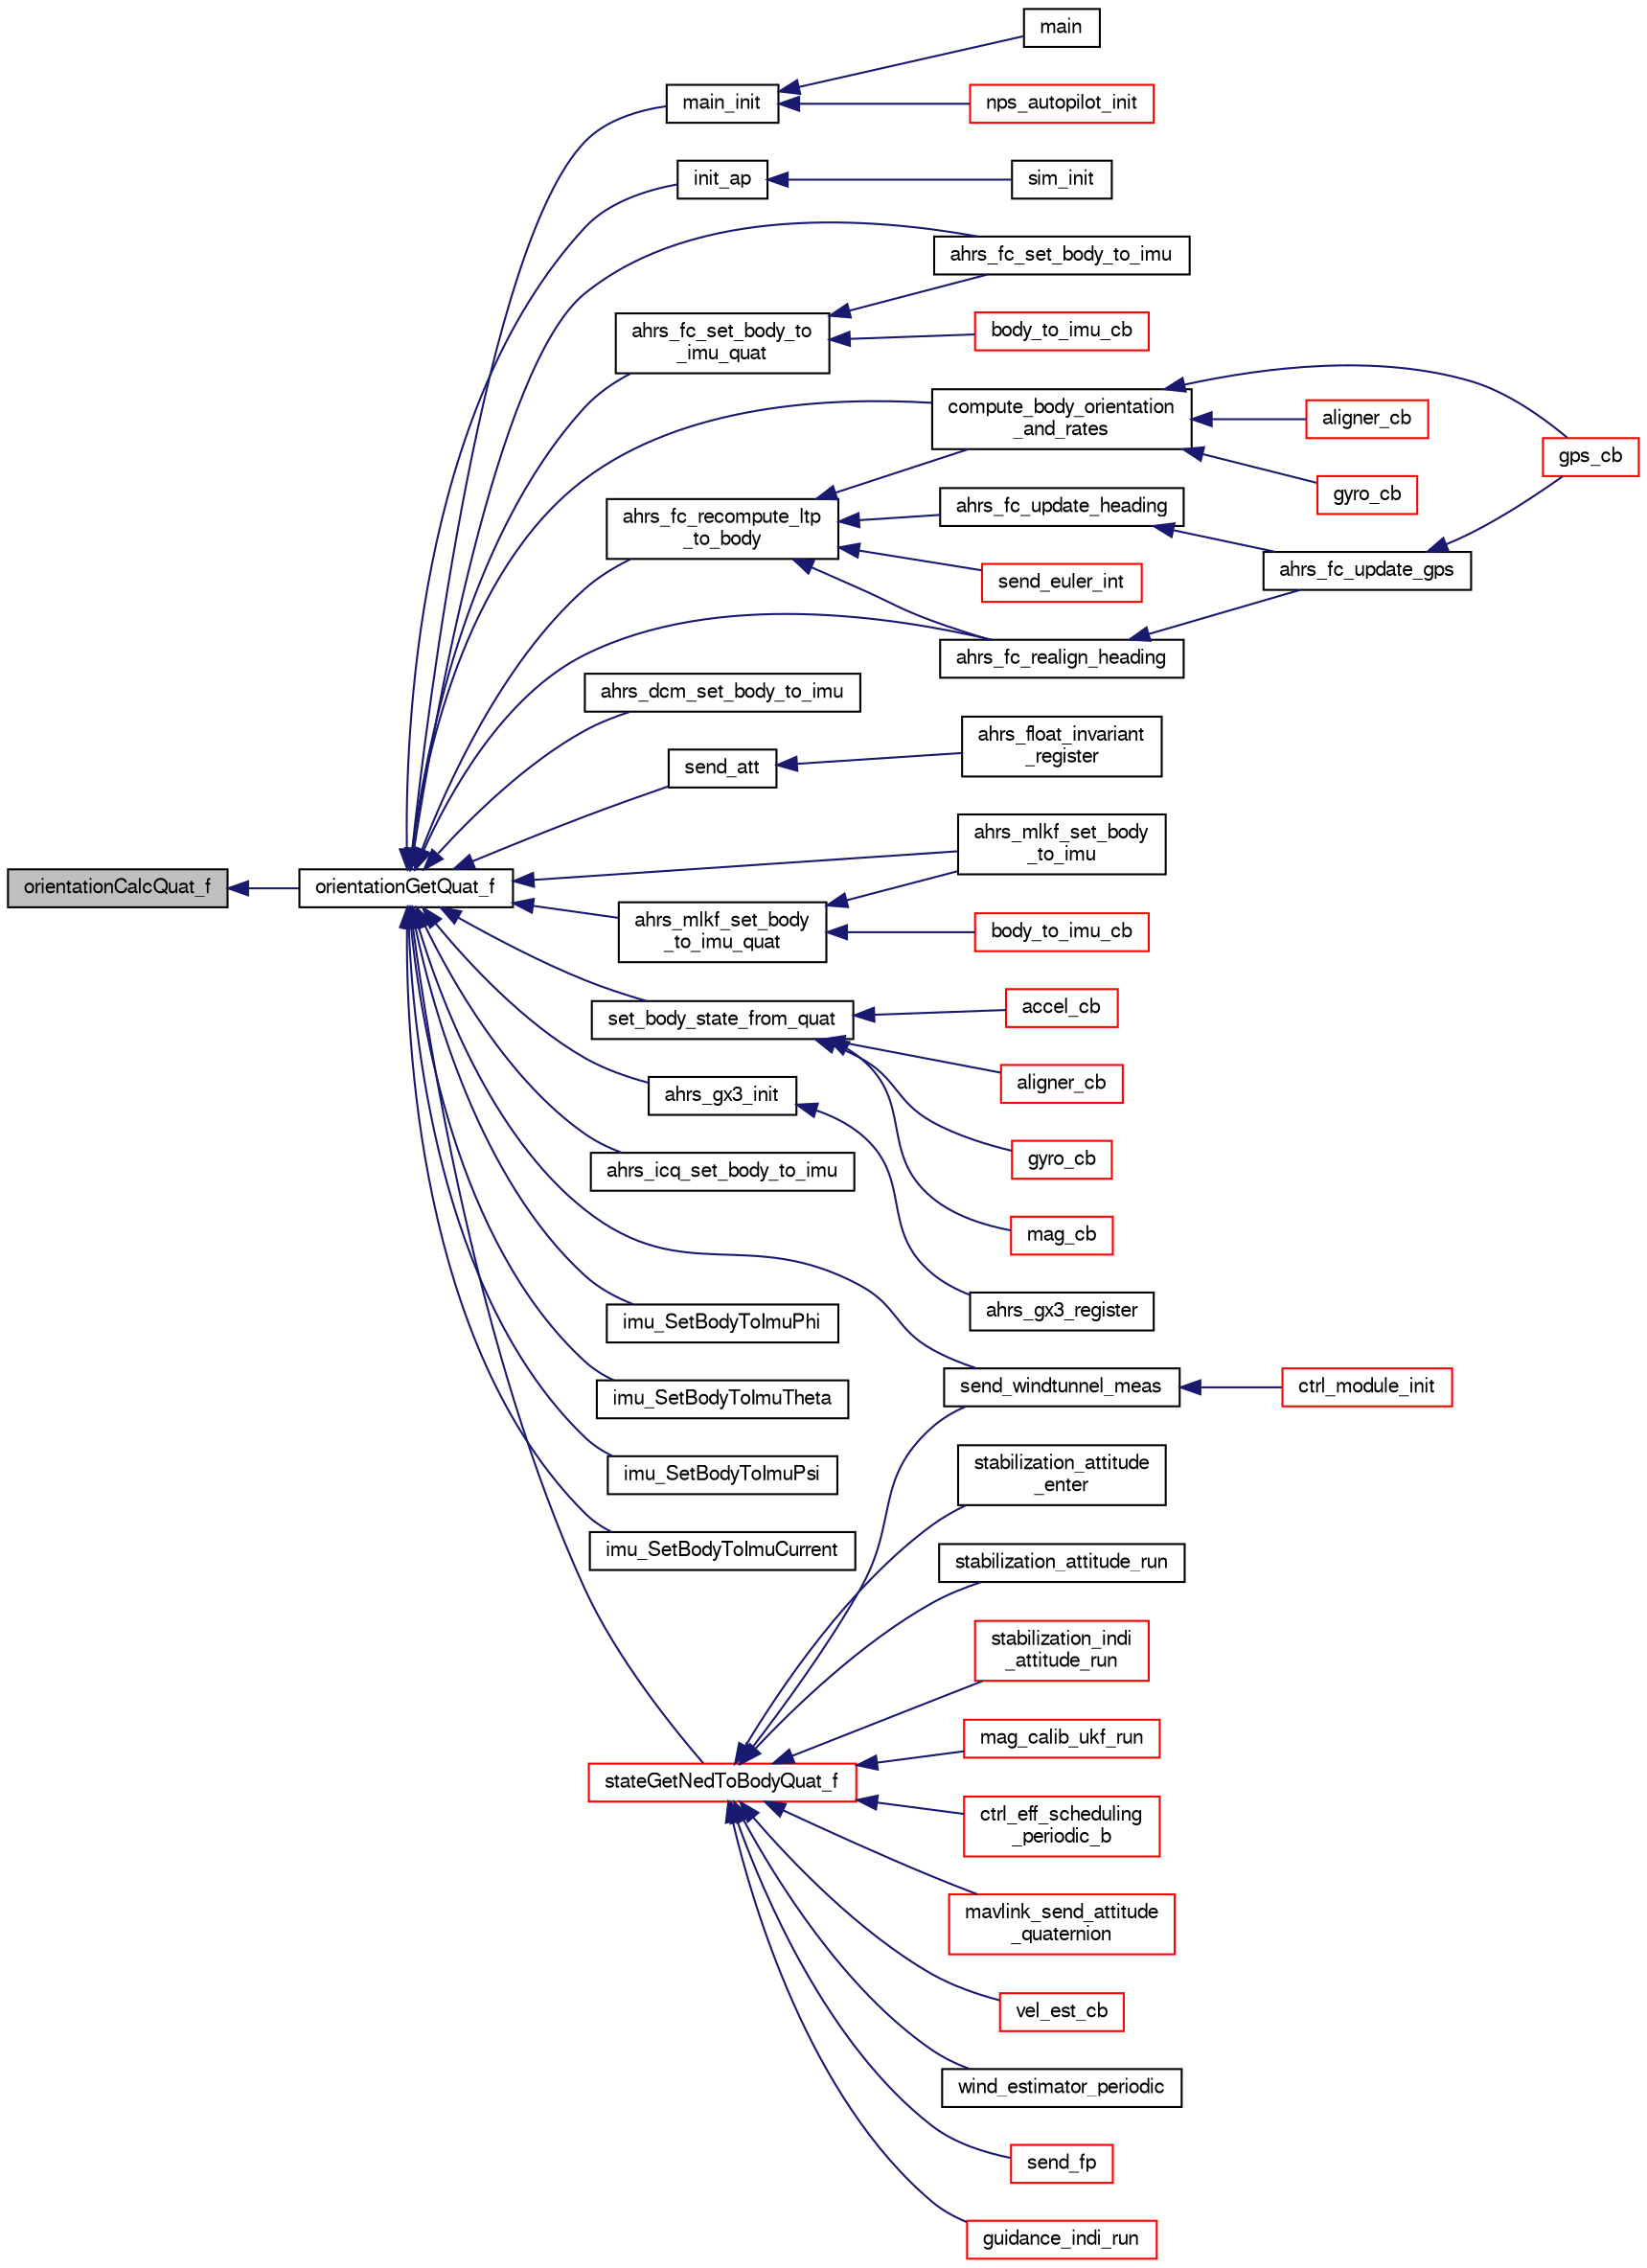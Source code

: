 digraph "orientationCalcQuat_f"
{
  edge [fontname="FreeSans",fontsize="10",labelfontname="FreeSans",labelfontsize="10"];
  node [fontname="FreeSans",fontsize="10",shape=record];
  rankdir="LR";
  Node1 [label="orientationCalcQuat_f",height=0.2,width=0.4,color="black", fillcolor="grey75", style="filled", fontcolor="black"];
  Node1 -> Node2 [dir="back",color="midnightblue",fontsize="10",style="solid",fontname="FreeSans"];
  Node2 [label="orientationGetQuat_f",height=0.2,width=0.4,color="black", fillcolor="white", style="filled",URL="$group__math__orientation__representation.html#ga4bc38966bac43e1f55b2f042d8f2e411",tooltip="Get vehicle body attitude quaternion (float). "];
  Node2 -> Node3 [dir="back",color="midnightblue",fontsize="10",style="solid",fontname="FreeSans"];
  Node3 [label="main_init",height=0.2,width=0.4,color="black", fillcolor="white", style="filled",URL="$demo__ahrs__actuators_8c.html#afaa8374e20b79aaf7cfcea5ad9467ab1"];
  Node3 -> Node4 [dir="back",color="midnightblue",fontsize="10",style="solid",fontname="FreeSans"];
  Node4 [label="main",height=0.2,width=0.4,color="black", fillcolor="white", style="filled",URL="$demo__ahrs__actuators_8c.html#a840291bc02cba5474a4cb46a9b9566fe"];
  Node3 -> Node5 [dir="back",color="midnightblue",fontsize="10",style="solid",fontname="FreeSans"];
  Node5 [label="nps_autopilot_init",height=0.2,width=0.4,color="red", fillcolor="white", style="filled",URL="$nps__autopilot__rotorcraft_8c.html#a3348493e992edd2442581c1d09446b4b"];
  Node2 -> Node6 [dir="back",color="midnightblue",fontsize="10",style="solid",fontname="FreeSans"];
  Node6 [label="init_ap",height=0.2,width=0.4,color="black", fillcolor="white", style="filled",URL="$fixedwing_2main__ap_8h.html#a0913f0248fbbe56a5ec65e10e36c9f30"];
  Node6 -> Node7 [dir="back",color="midnightblue",fontsize="10",style="solid",fontname="FreeSans"];
  Node7 [label="sim_init",height=0.2,width=0.4,color="black", fillcolor="white", style="filled",URL="$sim__ap_8c.html#a739fbef2e03619a863b4d7fd8d0da157"];
  Node2 -> Node8 [dir="back",color="midnightblue",fontsize="10",style="solid",fontname="FreeSans"];
  Node8 [label="ahrs_fc_realign_heading",height=0.2,width=0.4,color="black", fillcolor="white", style="filled",URL="$ahrs__float__cmpl_8h.html#aaabc7dc5bd1a6623dfd6b6642badcb1c",tooltip="Hard reset yaw to a heading. "];
  Node8 -> Node9 [dir="back",color="midnightblue",fontsize="10",style="solid",fontname="FreeSans"];
  Node9 [label="ahrs_fc_update_gps",height=0.2,width=0.4,color="black", fillcolor="white", style="filled",URL="$ahrs__float__cmpl_8h.html#ad866a4c74ddf87b458a8cadc7a002ef2"];
  Node9 -> Node10 [dir="back",color="midnightblue",fontsize="10",style="solid",fontname="FreeSans"];
  Node10 [label="gps_cb",height=0.2,width=0.4,color="red", fillcolor="white", style="filled",URL="$ahrs__float__cmpl__wrapper_8c.html#a1c1656ce80fe1f1ad49fea691164dbf8"];
  Node2 -> Node11 [dir="back",color="midnightblue",fontsize="10",style="solid",fontname="FreeSans"];
  Node11 [label="ahrs_fc_set_body_to_imu",height=0.2,width=0.4,color="black", fillcolor="white", style="filled",URL="$ahrs__float__cmpl_8h.html#abcc12ae7ea66597015282905a669d8e6"];
  Node2 -> Node12 [dir="back",color="midnightblue",fontsize="10",style="solid",fontname="FreeSans"];
  Node12 [label="ahrs_fc_set_body_to\l_imu_quat",height=0.2,width=0.4,color="black", fillcolor="white", style="filled",URL="$ahrs__float__cmpl_8h.html#af7031b11bbdd78128a0f654b1e95aeec"];
  Node12 -> Node11 [dir="back",color="midnightblue",fontsize="10",style="solid",fontname="FreeSans"];
  Node12 -> Node13 [dir="back",color="midnightblue",fontsize="10",style="solid",fontname="FreeSans"];
  Node13 [label="body_to_imu_cb",height=0.2,width=0.4,color="red", fillcolor="white", style="filled",URL="$ahrs__float__cmpl__wrapper_8c.html#ab5f6300c213088a4ea0598baafb5e736"];
  Node2 -> Node14 [dir="back",color="midnightblue",fontsize="10",style="solid",fontname="FreeSans"];
  Node14 [label="ahrs_fc_recompute_ltp\l_to_body",height=0.2,width=0.4,color="black", fillcolor="white", style="filled",URL="$ahrs__float__cmpl_8h.html#a9a73bda8896ecb4c0faaf991834393ed"];
  Node14 -> Node8 [dir="back",color="midnightblue",fontsize="10",style="solid",fontname="FreeSans"];
  Node14 -> Node15 [dir="back",color="midnightblue",fontsize="10",style="solid",fontname="FreeSans"];
  Node15 [label="ahrs_fc_update_heading",height=0.2,width=0.4,color="black", fillcolor="white", style="filled",URL="$ahrs__float__cmpl_8h.html#aebdc25e0d7025b98b96153d54e2b29c1",tooltip="Update yaw based on a heading measurement. "];
  Node15 -> Node9 [dir="back",color="midnightblue",fontsize="10",style="solid",fontname="FreeSans"];
  Node14 -> Node16 [dir="back",color="midnightblue",fontsize="10",style="solid",fontname="FreeSans"];
  Node16 [label="compute_body_orientation\l_and_rates",height=0.2,width=0.4,color="black", fillcolor="white", style="filled",URL="$ahrs__float__cmpl__wrapper_8c.html#a2e90a05e5a4ca369d0308bb72e68171d",tooltip="Compute body orientation and rates from imu orientation and rates. "];
  Node16 -> Node17 [dir="back",color="midnightblue",fontsize="10",style="solid",fontname="FreeSans"];
  Node17 [label="aligner_cb",height=0.2,width=0.4,color="red", fillcolor="white", style="filled",URL="$ahrs__float__cmpl__wrapper_8c.html#abb508f672663ab1485eae5b9e1799f21"];
  Node16 -> Node10 [dir="back",color="midnightblue",fontsize="10",style="solid",fontname="FreeSans"];
  Node16 -> Node18 [dir="back",color="midnightblue",fontsize="10",style="solid",fontname="FreeSans"];
  Node18 [label="gyro_cb",height=0.2,width=0.4,color="red", fillcolor="white", style="filled",URL="$ahrs__float__cmpl__wrapper_8c.html#a47e1ea35fdb43af72537c6c9f38b889d"];
  Node14 -> Node19 [dir="back",color="midnightblue",fontsize="10",style="solid",fontname="FreeSans"];
  Node19 [label="send_euler_int",height=0.2,width=0.4,color="red", fillcolor="white", style="filled",URL="$ahrs__float__cmpl__wrapper_8c.html#aaa9860c134b8f393c70b5c0f9ac9543a"];
  Node2 -> Node16 [dir="back",color="midnightblue",fontsize="10",style="solid",fontname="FreeSans"];
  Node2 -> Node20 [dir="back",color="midnightblue",fontsize="10",style="solid",fontname="FreeSans"];
  Node20 [label="ahrs_dcm_set_body_to_imu",height=0.2,width=0.4,color="black", fillcolor="white", style="filled",URL="$ahrs__float__dcm_8h.html#a7f3247a388db0709627a935f09a7b406"];
  Node2 -> Node21 [dir="back",color="midnightblue",fontsize="10",style="solid",fontname="FreeSans"];
  Node21 [label="send_att",height=0.2,width=0.4,color="black", fillcolor="white", style="filled",URL="$ahrs__float__invariant__wrapper_8c.html#ae9244e1c3c685a32cc7ac97134ea6f6d"];
  Node21 -> Node22 [dir="back",color="midnightblue",fontsize="10",style="solid",fontname="FreeSans"];
  Node22 [label="ahrs_float_invariant\l_register",height=0.2,width=0.4,color="black", fillcolor="white", style="filled",URL="$ahrs__float__invariant__wrapper_8h.html#af929b6f9cb8695819d29bdacca1f24f0"];
  Node2 -> Node23 [dir="back",color="midnightblue",fontsize="10",style="solid",fontname="FreeSans"];
  Node23 [label="ahrs_mlkf_set_body\l_to_imu",height=0.2,width=0.4,color="black", fillcolor="white", style="filled",URL="$ahrs__float__mlkf_8h.html#a91ca1fddae202f8c91628a150ec45191"];
  Node2 -> Node24 [dir="back",color="midnightblue",fontsize="10",style="solid",fontname="FreeSans"];
  Node24 [label="ahrs_mlkf_set_body\l_to_imu_quat",height=0.2,width=0.4,color="black", fillcolor="white", style="filled",URL="$ahrs__float__mlkf_8h.html#a7141f7d6d16d040b38e15c0f3f3fbe47"];
  Node24 -> Node23 [dir="back",color="midnightblue",fontsize="10",style="solid",fontname="FreeSans"];
  Node24 -> Node25 [dir="back",color="midnightblue",fontsize="10",style="solid",fontname="FreeSans"];
  Node25 [label="body_to_imu_cb",height=0.2,width=0.4,color="red", fillcolor="white", style="filled",URL="$ahrs__float__mlkf__wrapper_8c.html#ab5f6300c213088a4ea0598baafb5e736"];
  Node2 -> Node26 [dir="back",color="midnightblue",fontsize="10",style="solid",fontname="FreeSans"];
  Node26 [label="set_body_state_from_quat",height=0.2,width=0.4,color="black", fillcolor="white", style="filled",URL="$ahrs__float__mlkf__wrapper_8c.html#abea8ede7c8ebc5179487d3464ab513bb",tooltip="Compute body orientation and rates from imu orientation and rates. "];
  Node26 -> Node27 [dir="back",color="midnightblue",fontsize="10",style="solid",fontname="FreeSans"];
  Node27 [label="accel_cb",height=0.2,width=0.4,color="red", fillcolor="white", style="filled",URL="$ahrs__float__mlkf__wrapper_8c.html#aacd6b1869f263f90a6f1fbe777a87793"];
  Node26 -> Node28 [dir="back",color="midnightblue",fontsize="10",style="solid",fontname="FreeSans"];
  Node28 [label="aligner_cb",height=0.2,width=0.4,color="red", fillcolor="white", style="filled",URL="$ahrs__float__mlkf__wrapper_8c.html#abb508f672663ab1485eae5b9e1799f21"];
  Node26 -> Node29 [dir="back",color="midnightblue",fontsize="10",style="solid",fontname="FreeSans"];
  Node29 [label="gyro_cb",height=0.2,width=0.4,color="red", fillcolor="white", style="filled",URL="$ahrs__float__mlkf__wrapper_8c.html#a47e1ea35fdb43af72537c6c9f38b889d"];
  Node26 -> Node30 [dir="back",color="midnightblue",fontsize="10",style="solid",fontname="FreeSans"];
  Node30 [label="mag_cb",height=0.2,width=0.4,color="red", fillcolor="white", style="filled",URL="$ahrs__float__mlkf__wrapper_8c.html#a49cc1e545848b85016af530049991c02"];
  Node2 -> Node31 [dir="back",color="midnightblue",fontsize="10",style="solid",fontname="FreeSans"];
  Node31 [label="ahrs_gx3_init",height=0.2,width=0.4,color="black", fillcolor="white", style="filled",URL="$ahrs__gx3_8h.html#a1bfc031861e1be9e66e7551d2e3eef11"];
  Node31 -> Node32 [dir="back",color="midnightblue",fontsize="10",style="solid",fontname="FreeSans"];
  Node32 [label="ahrs_gx3_register",height=0.2,width=0.4,color="black", fillcolor="white", style="filled",URL="$ahrs__gx3_8h.html#ab455d990b4555c8eadb7413685cc96e5"];
  Node2 -> Node33 [dir="back",color="midnightblue",fontsize="10",style="solid",fontname="FreeSans"];
  Node33 [label="ahrs_icq_set_body_to_imu",height=0.2,width=0.4,color="black", fillcolor="white", style="filled",URL="$ahrs__int__cmpl__quat_8h.html#a8e3ef1cad28d70b692c4fce45d291ae8"];
  Node2 -> Node34 [dir="back",color="midnightblue",fontsize="10",style="solid",fontname="FreeSans"];
  Node34 [label="send_windtunnel_meas",height=0.2,width=0.4,color="black", fillcolor="white", style="filled",URL="$ctrl__windtunnel_8c.html#a1cab972d3006ddc369bf0e770a37418a"];
  Node34 -> Node35 [dir="back",color="midnightblue",fontsize="10",style="solid",fontname="FreeSans"];
  Node35 [label="ctrl_module_init",height=0.2,width=0.4,color="red", fillcolor="white", style="filled",URL="$ctrl__windtunnel_8c.html#a2a7323cb20a25d04675e7029725d0f06"];
  Node2 -> Node36 [dir="back",color="midnightblue",fontsize="10",style="solid",fontname="FreeSans"];
  Node36 [label="imu_SetBodyToImuPhi",height=0.2,width=0.4,color="black", fillcolor="white", style="filled",URL="$imu_8h.html#ac50fba336ca2c337f240bab0db44f64e"];
  Node2 -> Node37 [dir="back",color="midnightblue",fontsize="10",style="solid",fontname="FreeSans"];
  Node37 [label="imu_SetBodyToImuTheta",height=0.2,width=0.4,color="black", fillcolor="white", style="filled",URL="$imu_8h.html#a3e25b56c5719a23e494568696083459e"];
  Node2 -> Node38 [dir="back",color="midnightblue",fontsize="10",style="solid",fontname="FreeSans"];
  Node38 [label="imu_SetBodyToImuPsi",height=0.2,width=0.4,color="black", fillcolor="white", style="filled",URL="$imu_8h.html#a88ec31da12a499ee7b47fe11b4ccfa4e"];
  Node2 -> Node39 [dir="back",color="midnightblue",fontsize="10",style="solid",fontname="FreeSans"];
  Node39 [label="imu_SetBodyToImuCurrent",height=0.2,width=0.4,color="black", fillcolor="white", style="filled",URL="$imu_8h.html#a931916ce562dfa28e02e0a6001dddc43"];
  Node2 -> Node40 [dir="back",color="midnightblue",fontsize="10",style="solid",fontname="FreeSans"];
  Node40 [label="stateGetNedToBodyQuat_f",height=0.2,width=0.4,color="red", fillcolor="white", style="filled",URL="$group__state__attitude.html#gae03bd8f94b7150506835b77060b73311",tooltip="Get vehicle body attitude quaternion (float). "];
  Node40 -> Node41 [dir="back",color="midnightblue",fontsize="10",style="solid",fontname="FreeSans"];
  Node41 [label="send_fp",height=0.2,width=0.4,color="red", fillcolor="white", style="filled",URL="$rotorcraft_2autopilot__firmware_8c.html#acaec1d6d2a2c682a3236c28974830807"];
  Node40 -> Node42 [dir="back",color="midnightblue",fontsize="10",style="solid",fontname="FreeSans"];
  Node42 [label="guidance_indi_run",height=0.2,width=0.4,color="red", fillcolor="white", style="filled",URL="$guidance__indi__hybrid_8h.html#afa3b5095f6b5beadbb8662d3b3519bc9"];
  Node40 -> Node43 [dir="back",color="midnightblue",fontsize="10",style="solid",fontname="FreeSans"];
  Node43 [label="stabilization_attitude\l_enter",height=0.2,width=0.4,color="black", fillcolor="white", style="filled",URL="$stabilization__attitude__quat__float_8c.html#a23f862ca823e6fd23fc9c111178be077"];
  Node40 -> Node44 [dir="back",color="midnightblue",fontsize="10",style="solid",fontname="FreeSans"];
  Node44 [label="stabilization_attitude_run",height=0.2,width=0.4,color="black", fillcolor="white", style="filled",URL="$stabilization__attitude__quat__float_8c.html#a18a45e70bf2fae908ece863a764f777b"];
  Node40 -> Node45 [dir="back",color="midnightblue",fontsize="10",style="solid",fontname="FreeSans"];
  Node45 [label="stabilization_indi\l_attitude_run",height=0.2,width=0.4,color="red", fillcolor="white", style="filled",URL="$stabilization__indi__simple_8h.html#a32497fd2d2c56c87a83bddb1f7b62fa8",tooltip="runs stabilization indi "];
  Node40 -> Node46 [dir="back",color="midnightblue",fontsize="10",style="solid",fontname="FreeSans"];
  Node46 [label="mag_calib_ukf_run",height=0.2,width=0.4,color="red", fillcolor="white", style="filled",URL="$mag__calib__ukf_8c.html#ae7d76e150aae78dee055b5155d7c5af0",tooltip="Callback function run for every new mag measurement. "];
  Node40 -> Node47 [dir="back",color="midnightblue",fontsize="10",style="solid",fontname="FreeSans"];
  Node47 [label="ctrl_eff_scheduling\l_periodic_b",height=0.2,width=0.4,color="red", fillcolor="white", style="filled",URL="$ctrl__effectiveness__scheduling_8h.html#a5eaf014aef60dc4f95aa363e248a46ac"];
  Node40 -> Node34 [dir="back",color="midnightblue",fontsize="10",style="solid",fontname="FreeSans"];
  Node40 -> Node48 [dir="back",color="midnightblue",fontsize="10",style="solid",fontname="FreeSans"];
  Node48 [label="mavlink_send_attitude\l_quaternion",height=0.2,width=0.4,color="red", fillcolor="white", style="filled",URL="$mavlink_8c.html#a6a99bc39299168db89d0b0ad07375cfb"];
  Node40 -> Node49 [dir="back",color="midnightblue",fontsize="10",style="solid",fontname="FreeSans"];
  Node49 [label="vel_est_cb",height=0.2,width=0.4,color="red", fillcolor="white", style="filled",URL="$ins__int_8c.html#ab7a554a8b8a96f387e80452251fc404f"];
  Node40 -> Node50 [dir="back",color="midnightblue",fontsize="10",style="solid",fontname="FreeSans"];
  Node50 [label="wind_estimator_periodic",height=0.2,width=0.4,color="black", fillcolor="white", style="filled",URL="$wind__estimator_8h.html#a0a4f52d63873704d3581f69f44d71751"];
}
